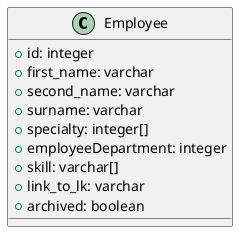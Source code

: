 @startuml
class Employee {
    +id: integer
    +first_name: varchar
    +second_name: varchar
    +surname: varchar
    +specialty: integer[]
    +employeeDepartment: integer
    +skill: varchar[]
    +link_to_lk: varchar
    +archived: boolean
}
@enduml